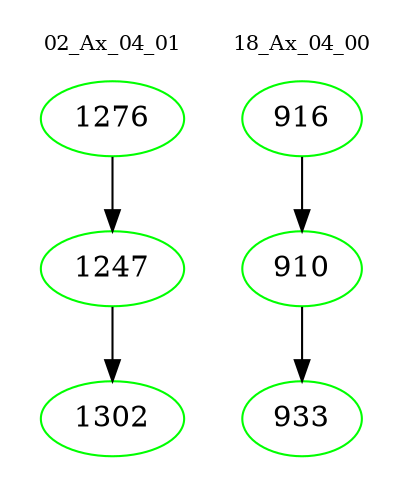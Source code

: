 digraph{
subgraph cluster_0 {
color = white
label = "02_Ax_04_01";
fontsize=10;
T0_1276 [label="1276", color="green"]
T0_1276 -> T0_1247 [color="black"]
T0_1247 [label="1247", color="green"]
T0_1247 -> T0_1302 [color="black"]
T0_1302 [label="1302", color="green"]
}
subgraph cluster_1 {
color = white
label = "18_Ax_04_00";
fontsize=10;
T1_916 [label="916", color="green"]
T1_916 -> T1_910 [color="black"]
T1_910 [label="910", color="green"]
T1_910 -> T1_933 [color="black"]
T1_933 [label="933", color="green"]
}
}

